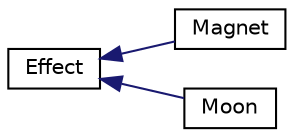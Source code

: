 digraph "Graphe hiérarchique des classes"
{
  edge [fontname="Helvetica",fontsize="10",labelfontname="Helvetica",labelfontsize="10"];
  node [fontname="Helvetica",fontsize="10",shape=record];
  rankdir="LR";
  Node1 [label="Effect",height=0.2,width=0.4,color="black", fillcolor="white", style="filled",URL="$class_effect.html",tooltip="classe abstraite qui permet de gérer la durée d&#39;action des bonus "];
  Node1 -> Node2 [dir="back",color="midnightblue",fontsize="10",style="solid",fontname="Helvetica"];
  Node2 [label="Magnet",height=0.2,width=0.4,color="black", fillcolor="white", style="filled",URL="$class_magnet.html",tooltip="Bonus permettant d&#39;attirer les pièces. "];
  Node1 -> Node3 [dir="back",color="midnightblue",fontsize="10",style="solid",fontname="Helvetica"];
  Node3 [label="Moon",height=0.2,width=0.4,color="black", fillcolor="white", style="filled",URL="$class_moon.html",tooltip="Bonus appliquant une gravité différent au player. "];
}
